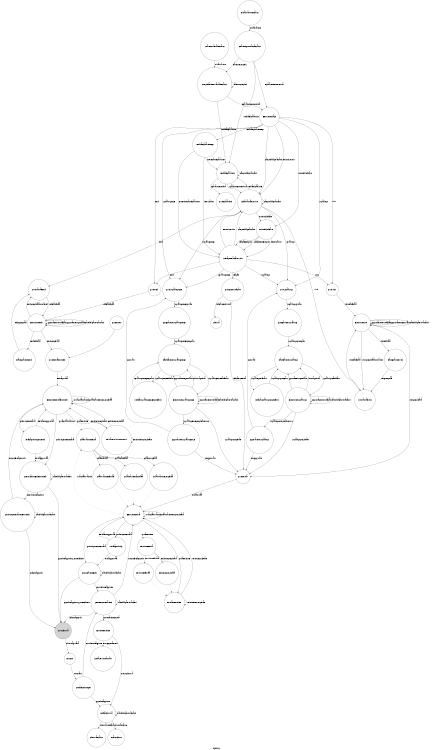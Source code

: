 digraph finite_state_machine {
    rankdir=TB;
    size="8,5"
    label="Opening"
    node [shape = doublecircle]; 
    node [shape = circle];
    label = "Opening";

 
    InizializzazioneIncarico     -> CreazioneAutomaticaIncarico  [label = "Inizializzazione"];
    CreazioneAutomaticaIncarico  -> CompletamentoManualeIncarico [label = "DatiNonCompleti"];
    CreazioneAutomaticaIncarico  -> VenditaRiparazione           [label = "VenditaRiparazione"];
    CreazioneAutomaticaIncarico  -> EsecuzioneTriage             [label = "RiparazioneNonPrevista"];
    VenditaRiparazione           -> AvvioRiparazione             [label = "RiparazioneVenduta"];
    VenditaRiparazione           -> SceltaManualeServizio        [label = "RiparazioneNonVenduta"];
    VenditaRiparazione           -> VenditaRiparazione           [label = "CampiObbligMancanti"];
    VenditaRiparazionePA1        -> SceltaAutomaticaServizio     [label = "NonInteressatoRiparazione"] ;
    VenditaRiparazionePA1        -> VenditaRiparazione           [label = "InteressatoRiparazione"] ;
    VenditaRiparazionePA1        -> SceltaAutomaticaServizio     [label = "TimerScaduto"] ;
    CompletamentoManualeIncarico -> CompletamentoManualeIncarico [label = "DatiNonCompleti"];
    CompletamentoManualeIncarico -> VenditaRiparazione           [label = "VenditaRiparazione"];
    CompletamentoManualeIncarico -> EsecuzioneTriage             [label = "RiparazioneNonPrevista"];
    CreazioneManualeIncarico     -> CompletamentoManualeIncarico [label = "Inizializzazione"];
    InvioLinkSelfCare            -> SceltaAutomaticaServizio     [label = "SelfCareEseguito"];
    InvioLinkSelfCare            -> SceltaAutomaticaServizio     [label = "SelfCareNonEseguito"];
    InvioLinkSelfCare            -> SceltaAutomaticaServizio     [label = "TimerScaduto"];
    EsecuzioneTriage             -> InvioLinkSelfCare            [label = "InvioLinkSelfCare"];
    EsecuzioneTriage             -> AvvioSopralluogoPCE          [label = "SopralluogoPCE"];
    EsecuzioneTriage             -> VenditaRiparazionePA1        [label = "VenditaRiparazionePA1"];
    EsecuzioneTriage             -> AvvioVisio                   [label = "Visio"];
    EsecuzioneTriage             -> AvvioDesk                    [label = "Desk"];   
    EsecuzioneTriage             -> AvvioSopralluogo             [label = "Sopralluogo"]; 
    EsecuzioneTriage             -> SceltaManualeServizio        [label = "NessunServizio"]  
    EsecuzioneTriage             -> SceltaManualeServizio        [label = "CampiObbligMancanti"] 
    SceltaAutomaticaServizio     -> AvvioSopralluogoPCE          [label = "SopralluogoPCE"];
    SceltaAutomaticaServizio     -> AvvioVisio                   [label = "Visio"];
    SceltaAutomaticaServizio     -> AvvioDesk                    [label = "Desk"];   
    SceltaAutomaticaServizio     -> AvvioSopralluogo             [label = "Sopralluogo"];   
    SceltaAutomaticaServizio     -> AvvioAccertSelfCare          [label = "SelfCare"];   
    SceltaAutomaticaServizio     -> SceltaManualeServizio        [label = "NessunServizio"];   
    SceltaAutomaticaServizio     -> SceltaManualeServizio        [label = "CampiObbligMancanti"];
    SceltaManualeServizio        -> AvvioSopralluogoPCE          [label = "SopralluogoPCE"];
    SceltaManualeServizio        -> AvvioManualeVisio            [label = "Visio"];
    SceltaManualeServizio        -> AvvioManualeDesk             [label = "Desk"];   
    SceltaManualeServizio        -> AvvioSopralluogo             [label = "Sopralluogo"];   
    SceltaManualeServizio        -> InvioLinkSelfCare            [label = "InvioLinkSelfCare"];
    SceltaManualeServizio        -> VenditaRiparazione           [label = "VenditaRiparazione"];
    SceltaManualeServizio        -> SceltaManualeServizio        [label = "CampiObbligMancanti"];

        AvvioVisio	              ->	EsecuzioneVisio	    [ label = "VisioPianificata"];
        EsecuzioneVisio	          ->	RiassegnazioneVisio	[ label = "VisioRifiutata"];
        EsecuzioneVisio	          ->	EsecuzioneVisio	    [ label = "AppuntamentoModificato"];
        EsecuzioneVisio	          ->	EsecuzioneVisio  	[ label = "AppuntamentoAnnullato"];
        EsecuzioneVisio	          ->	AvvioManualeVisio	[ label = "VisioCompletataNuovaVisio"];
        EsecuzioneVisio	          ->	AvvioPerizia	    [ label = "VisioCompletata"];
        EsecuzioneVisio	          ->	EsecuzioneVisio  	[ label = "DatiObbligatoriMancanti"];
        AvvioManualeVisio	      ->	EsecuzioneVisio	    [ label = "VisioPianificata"];
        RiassegnazioneVisio	      ->	AvvioManualeVisio	[ label = "VisioAssegnata"];
 
        AvvioDesk	              ->	EsecuzioneDesk	            [ label = "DeskPianificata"];
        EsecuzioneDesk	          ->	RiassegnazioneDesk	        [ label = "DeskRifiutata"];
        EsecuzioneDesk	          ->	EsecuzioneDesk	            [ label = "AppuntamentoModificato"];
        EsecuzioneDesk	          ->	EsecuzioneDesk  	        [ label = "AppuntamentoAnnullato"];
        EsecuzioneDesk	          ->	AvvioManualeDesk	        [ label = "DeskCompletataNuovaDesk"];
        EsecuzioneDesk	          ->	AvvioPeriziaPostDesk	    [ label = "DeskCompletata"];
        EsecuzioneDesk	          ->	EsecuzioneDesk  	        [ label = "DatiObbligatoriMancanti"];
        AvvioManualeDesk	      ->	EsecuzioneDesk	            [ label = "DeskPianificata"];
        RiassegnazioneDesk	      ->	AvvioManualeDesk	        [ label = "DeskAssegnata"];
 
        AvvioSopralluogo               -> AssegnazioneSopralluogo        [ label = "SopralluogoAvviato"];
        AssegnazioneSopralluogo        -> PianificazioneSopralluogo      [ label = "SopralluogoAssegnato"];
        PianificazioneSopralluogo      -> EsecuzioneSopralluogo          [ label = "SopralluogoPianificato"];
        PianificazioneSopralluogo      -> VerificaSopralluogoDopoRifiuto [ label = "SopralluogoRifiutato"];
        VerificaSopralluogoDopoRifiuto -> PianificazioneSopralluogo      [ label = "SopralluogoAssegnato"];
        EsecuzioneSopralluogo          -> EsecuzioneSopralluogo          [ label = "AppuntamentoModificato"];
        EsecuzioneSopralluogo          -> PianificazioneSopralluogo      [ label = "AppuntamentoAnnullato"];
        EsecuzioneSopralluogo          -> ApprovazioneSopralluogo        [ label = "SopralluogoCompletatoNuovo"];
        ApprovazioneSopralluogo        -> AvvioSopralluogo               [ label = "Approvato"];
        EsecuzioneSopralluogo          -> PianificazioneSopralluogo      [ label = "ChiusuraAttivita"];
        EsecuzioneSopralluogo	       -> EsecuzioneSopralluogo  	     [ label = "DatiObbligatoriMancanti"];
 
       
        AvvioSopralluogoPCE               -> AssegnazioneSopralluogoPCE        [ label = "SopralluogoPCEAvviato"];
        AssegnazioneSopralluogoPCE        -> PianificazioneSopralluogoPCE      [ label = "SopralluogoPCEAssegnato"];
        PianificazioneSopralluogoPCE      -> EsecuzioneSopralluogoPCE          [ label = "SopralluogoPCEPianificato"];
        PianificazioneSopralluogoPCE      -> VerificaSopralluogoPCEDopoRifiuto [ label = "SopralluogoPCERifiutato"];
        VerificaSopralluogoPCEDopoRifiuto -> PianificazioneSopralluogoPCE      [ label = "SopralluogoPCEAssegnato"];
        EsecuzioneSopralluogoPCE          -> EsecuzioneSopralluogoPCE          [ label = "AppuntamentoModificato"];
        EsecuzioneSopralluogoPCE          -> PianificazioneSopralluogoPCE      [ label = "AppuntamentoAnnullato"];
        EsecuzioneSopralluogoPCE          -> ApprovazioneSopralluogoPCE        [ label = "SopralluogoPCECompletatoNuovo"];
        ApprovazioneSopralluogoPCE        -> AvvioSopralluogoPCE               [ label = "Approvato"];
        EsecuzioneSopralluogoPCE          -> PianificazioneSopralluogoPCE      [ label = "ChiusuraAttivita"];       
        EsecuzioneSopralluogoPCE	       -> EsecuzioneSopralluogoPCE  	     [ label = "DatiObbligatoriMancanti"];   

        AvvioAccertSelfCare                -> AvvioPerizia	      [ label = "SelfCareInPerizia"];
        AvvioAccertSelfCare                -> Chiusura            [ label = "SelfCareInChiusura"];
        EsecuzioneSopralluogo              -> AvvioPerizia        [ label = "SoprallugoCompletato"];
        ApprovazioneSopralluogo            -> AvvioPerizia        [ label = "NonApprovato"];
        EsecuzioneSopralluogoPCE           -> AvvioPerizia        [ label = "SoprallugoCompletato"];
        ApprovazioneSopralluogoPCE         -> AvvioPerizia        [ label = "NonApprovato"];     
  
        AvvioPerizia               -> EsecuzionePerizia           [ label = "PeriziaAvviata"]   ;
        EsecuzionePerizia          -> EsecuzionePerizia           [ label = "AvviaCollaborazione" ]    ;
         
        EsecuzionePerizia          -> PeriziaInRevisione          [ label = "AvviaRevisione" ]    ;

        EsecuzionePerizia          -> CollaborazionePerizia       [ label =  "AvviaCollaborazione" style ="dotted"]    ;
        CollaborazionePerizia      -> CollaborazioneRifiutata     [ label = "CollabRifiutata"  ] ;
        CollaborazionePerizia      -> CollaborazioneCancellata    [ label = "CollabCancellata" ] ;
        CollaborazionePerizia      -> CollaborazioneCompletata    [ label = "CollabCompletata" ] ;
 
        CollaborazioneRifiutata     -> EsecuzionePerizia  [ style = "dotted"]  
        CollaborazioneCancellata    -> EsecuzionePerizia  [ style = "dotted"]
        CollaborazioneCompletata    -> EsecuzionePerizia  [ style = "dotted"]

        EsecuzionePerizia          -> RevisionePerizia            [ label = "AvviaRevisione" style ="dotted"]    ;
        RevisionePerizia           -> RevisioneRifiutata          [ label = "RevisioneRifiutata"  ] ;
        RevisionePerizia           -> RevisioneCompletata         [ label = "RevisioneCompletata" ] ;
 
        RevisioneRifiutata         -> PeriziaInRevisione  [ style = "dotted" ] ;
        RevisioneCompletata        -> PeriziaInRevisione  [ style = "dotted" ] ;

        PeriziaInRevisione         -> EsecuzionePerizia   [label = "RevisioniCompletate"]
        PeriziaInRevisione         -> PeriziaInRevisione   [label = "RevisioniNonCompletate"]
        

        EsecuzionePerizia          -> EsecuzionePerizia           [ label = "CollaborazioneNonCompletata"]  ;
        EsecuzionePerizia          -> VerificaAuthority           [ label = "AuthorityNecessaria"]  ;
        EsecuzionePerizia          -> ComunicazioneEsito          [ label = "AuthorityNonNecessaria"]  ;

        VerificaAuthority          -> ComunicazioneEsito          [ label = "PeriziaApprovata"];
        VerificaAuthority          -> EsecuzionePerizia           [ label = "PeriziaNonApprovata"] ;

        ComunicazioneEsito          -> GestioneContestazione       [ label = "AccordoNonRaggiunto"] ;
        GestioneContestazione       -> EsecuzionePerizia           [ label = "NonConfermaAccordo"] ;

        subgraph Closing {
         node [style =  filled ]   
	     label = "Closing";
         color=green
         AvvioChiusura
        }

        ComunicazioneEsito          -> AvvioChiusura                [ label = "AccordoRaggiunto-o-NonRichiesto"] ;
        ComunicazioneEsito          -> ComunicazioneEsito           [ label = "DatiObbligatoriMancanti"] ;
        
        GestioneContestazione       -> AvvioChiusura                [ label = "ConfermaAccordo"] ;
        GestioneContestazione       -> GestioneContestazione        [ label = "DatiObbligatoriMancanti"] ;


        Assessment                         -> AvvioPeriziaPostDesk
        AvvioPeriziaPostDesk               -> EsecuzionePeriziaPostDesk     [ label = "PeriziaAvviata"]   ;
        EsecuzionePeriziaPostDesk          -> EsecuzionePeriziaPostDesk     [ label = "AvviaCollaborazione" ]    ;
        EsecuzionePeriziaPostDesk          -> PeriziaInRevisionePostDesk    [ label = "AvviaRevisione" ]    ;
        EsecuzionePeriziaPostDesk          -> EsecuzionePeriziaPostDesk     [ label = "CollaborazioneNonCompletata"]  ;
        EsecuzionePeriziaPostDesk          -> VerificaAuthorityPostDesk     [ label = "AuthorityNecessaria"]  ;
        EsecuzionePeriziaPostDesk          -> ComunicazioneEsitoPostDesk    [ label = "AuthorityNonNecessaria"]  ;

        PeriziaInRevisionePostDesk         -> EsecuzionePeriziaPostDesk    [label = "RevisioniCompletate"]
        PeriziaInRevisionePostDesk         -> PeriziaInRevisionePostDesk   [label = "RevisioniNonCompletate"]

        VerificaAuthorityPostDesk          -> ComunicazioneEsitoPostDesk    [ label = "PeriziaApprovata"];
        VerificaAuthorityPostDesk          -> EsecuzionePeriziaPostDesk     [ label = "PeriziaNonApprovata"] ;
        ComunicazioneEsitoPostDesk         -> GestioneContestazionePostDesk [ label = "AccordoNonRaggiunto"] ;
        GestioneContestazionePostDesk      -> EsecuzionePeriziaPostDesk     [ label = "NonConfermaAccordo"] ;
        ComunicazioneEsitoPostDesk         -> AvvioChiusura                 [ label = "AccordoRaggiunto-o-NonRichiesto"] ;
        GestioneContestazionePostDesk      -> AvvioChiusura                 [ label = "ConfermaAccordo"] ;

        EsecuzionePeriziaPostDesk          -> CollaborazionePerizia         [ label =  "AvviaCollaborazione" style ="dotted"]    ;
        PeriziaInRevisionePostDesk         -> EsecuzionePeriziaPostDesk     [label = "RevisioneCompletata"] ;
        ComunicazioneEsitoPostDesk          -> ComunicazioneEsitoPostDesk           [ label = "DatiObbligatoriMancanti"] ;
        GestioneContestazionePostDesk       -> GestioneContestazionePostDesk        [ label = "DatiObbligatoriMancanti"] ;

       AvvioChiusura              -> InvioAtto              [ label = "ChiusuraAvviata"]
        InvioAtto                  -> AttesaRicezioneAtto    [ label = "AttoInviato"]
        AttesaRicezioneAtto        -> VerificaChiusura       [ label = "AccordoRaggiunto"]
        AttesaRicezioneAtto        -> GestioneContestazione  [ label = "AccordoNonRaggiunto"]
        VerificaChiusura           -> ChiusuraIncarico       [ label = "ChiusuraVerificata"]
        VerificaChiusura           -> VerificaChiusura       [ label = "DatiObbligatoriMancanti"]
        GestioneContestazione      -> GestioneRevisione      [ label = "ContestazioneGestita"]
        GestioneRevisione          -> SceltaServizioManuale  [ label = "NuoviAccertamenti"]
        GestioneRevisione          -> VerificaChiusura       [ label = "InvioInChiusura"]
        VerificaChiusura           -> IncaricoChiuso         [ label = "ChiusuraIncarico"]

}